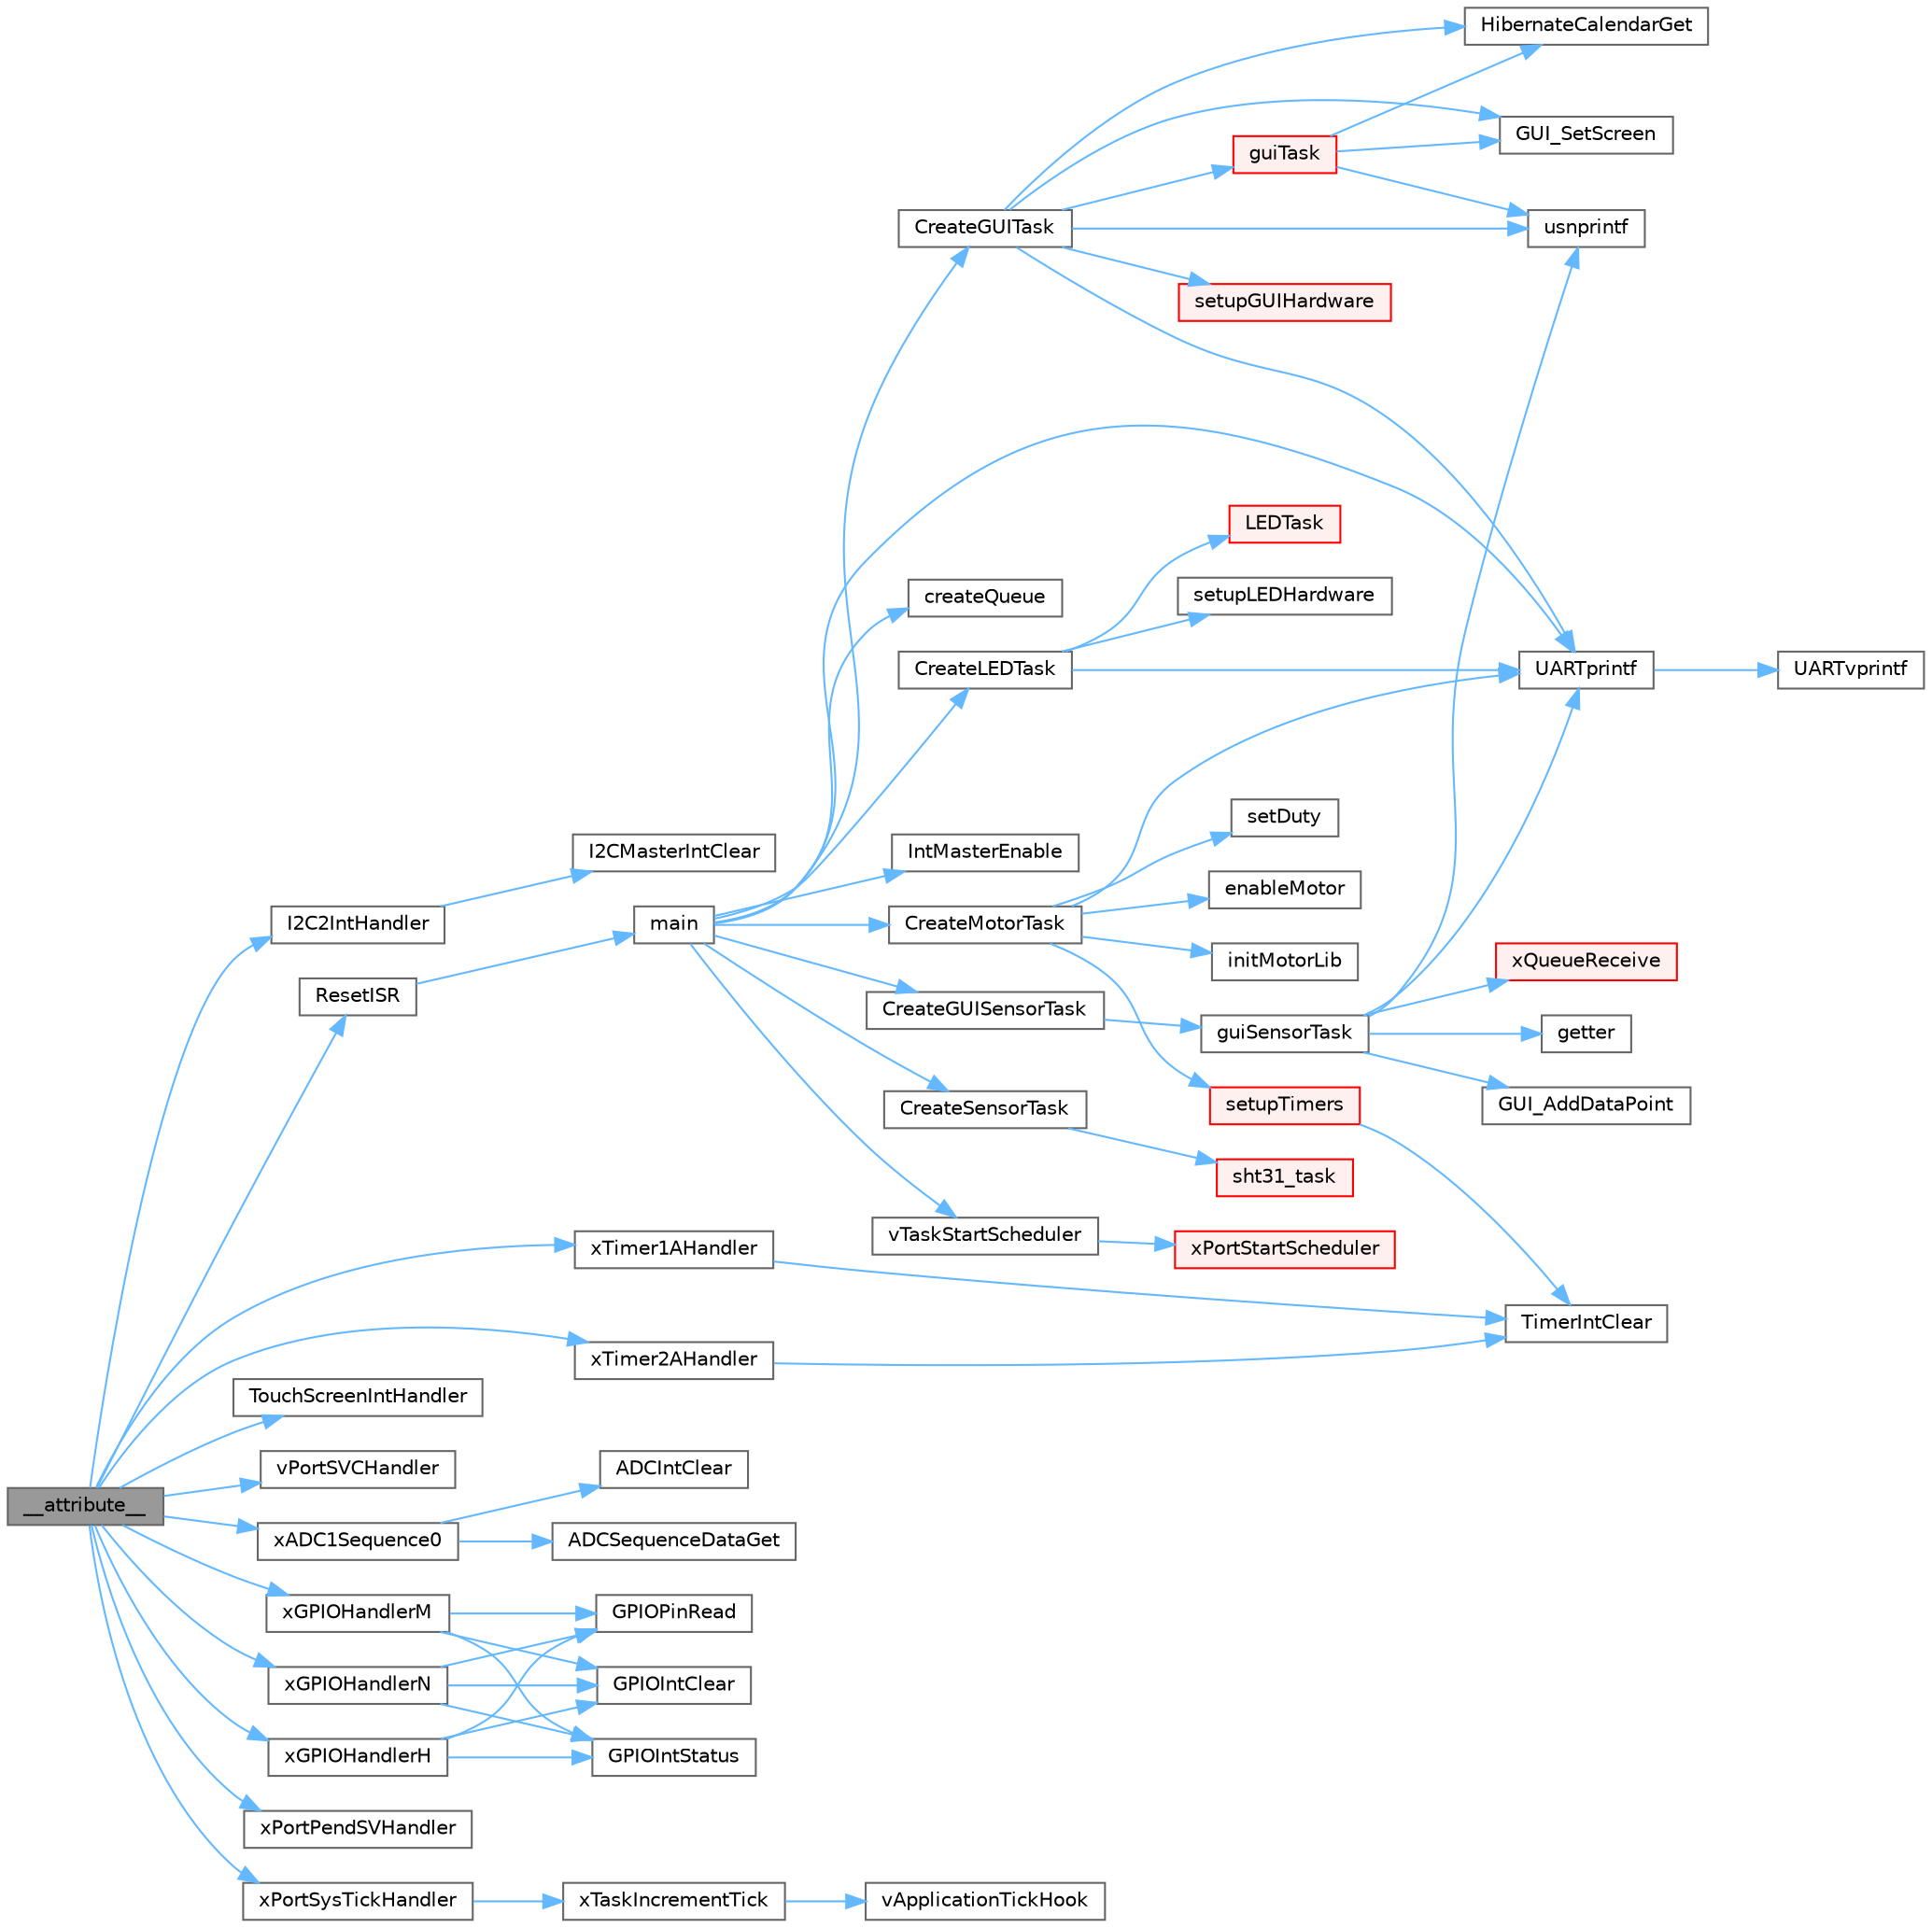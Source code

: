 digraph "__attribute__"
{
 // LATEX_PDF_SIZE
  bgcolor="transparent";
  edge [fontname=Helvetica,fontsize=10,labelfontname=Helvetica,labelfontsize=10];
  node [fontname=Helvetica,fontsize=10,shape=box,height=0.2,width=0.4];
  rankdir="LR";
  Node1 [id="Node000001",label="__attribute__",height=0.2,width=0.4,color="gray40", fillcolor="grey60", style="filled", fontcolor="black",tooltip=" "];
  Node1 -> Node2 [id="edge1_Node000001_Node000002",color="steelblue1",style="solid",tooltip=" "];
  Node2 [id="Node000002",label="I2C2IntHandler",height=0.2,width=0.4,color="grey40", fillcolor="white", style="filled",URL="$group__sensor.html#ga21bbeb5d498eb3c586eed3438346602c",tooltip="I2C2 interrupt handler."];
  Node2 -> Node3 [id="edge2_Node000002_Node000003",color="steelblue1",style="solid",tooltip=" "];
  Node3 [id="Node000003",label="I2CMasterIntClear",height=0.2,width=0.4,color="grey40", fillcolor="white", style="filled",URL="$group__i2c__api.html#gae50c838fb4a1b1eb0a343b5e5e0977d7",tooltip=" "];
  Node1 -> Node4 [id="edge3_Node000001_Node000004",color="steelblue1",style="solid",tooltip=" "];
  Node4 [id="Node000004",label="ResetISR",height=0.2,width=0.4,color="grey40", fillcolor="white", style="filled",URL="$startup__gcc_8c.html#a516ff8924be921fa3a1bb7754b1f5734",tooltip=" "];
  Node4 -> Node5 [id="edge4_Node000004_Node000005",color="steelblue1",style="solid",tooltip=" "];
  Node5 [id="Node000005",label="main",height=0.2,width=0.4,color="grey40", fillcolor="white", style="filled",URL="$main_8c.html#a840291bc02cba5474a4cb46a9b9566fe",tooltip="Starting function, that call the initialization functions."];
  Node5 -> Node6 [id="edge5_Node000005_Node000006",color="steelblue1",style="solid",tooltip=" "];
  Node6 [id="Node000006",label="CreateGUISensorTask",height=0.2,width=0.4,color="grey40", fillcolor="white", style="filled",URL="$gui_8c.html#a1ecbba48d1a4cd81b919180de24283de",tooltip=" "];
  Node6 -> Node7 [id="edge6_Node000006_Node000007",color="steelblue1",style="solid",tooltip=" "];
  Node7 [id="Node000007",label="guiSensorTask",height=0.2,width=0.4,color="grey40", fillcolor="white", style="filled",URL="$gui_8c.html#ad27d0c66bb548fc273cfc6a59c298b12",tooltip=" "];
  Node7 -> Node8 [id="edge7_Node000007_Node000008",color="steelblue1",style="solid",tooltip=" "];
  Node8 [id="Node000008",label="getter",height=0.2,width=0.4,color="grey40", fillcolor="white", style="filled",URL="$group__shared.html#ga8091ec7b192391ed9010006324645373",tooltip="Retrieves a copy of the shared value in a thread-safe manner."];
  Node7 -> Node9 [id="edge8_Node000007_Node000009",color="steelblue1",style="solid",tooltip=" "];
  Node9 [id="Node000009",label="GUI_AddDataPoint",height=0.2,width=0.4,color="grey40", fillcolor="white", style="filled",URL="$group__gui.html#ga7e1d73815f1971736537b8008750f7dc",tooltip="Adds a new data point to the active plot's circular buffer."];
  Node7 -> Node10 [id="edge9_Node000007_Node000010",color="steelblue1",style="solid",tooltip=" "];
  Node10 [id="Node000010",label="UARTprintf",height=0.2,width=0.4,color="grey40", fillcolor="white", style="filled",URL="$group__uartstdio__api.html#ga9df4748a317174f7cf3c20ffc072abb0",tooltip=" "];
  Node10 -> Node11 [id="edge10_Node000010_Node000011",color="steelblue1",style="solid",tooltip=" "];
  Node11 [id="Node000011",label="UARTvprintf",height=0.2,width=0.4,color="grey40", fillcolor="white", style="filled",URL="$uartstdio_8h.html#ac24c8a911d71d799981ea44353f472de",tooltip=" "];
  Node7 -> Node12 [id="edge11_Node000007_Node000012",color="steelblue1",style="solid",tooltip=" "];
  Node12 [id="Node000012",label="usnprintf",height=0.2,width=0.4,color="grey40", fillcolor="white", style="filled",URL="$group__ustdlib__api.html#ga09b6644d4db11375176cb8cc8598c4e5",tooltip=" "];
  Node7 -> Node13 [id="edge12_Node000007_Node000013",color="steelblue1",style="solid",tooltip=" "];
  Node13 [id="Node000013",label="xQueueReceive",height=0.2,width=0.4,color="red", fillcolor="#FFF0F0", style="filled",URL="$queue_8c.html#ad0a166f3b1219a5e37e31f8090d4800d",tooltip=" "];
  Node5 -> Node23 [id="edge13_Node000005_Node000023",color="steelblue1",style="solid",tooltip=" "];
  Node23 [id="Node000023",label="CreateGUITask",height=0.2,width=0.4,color="grey40", fillcolor="white", style="filled",URL="$gui_8c.html#ae4a47c23309c2130fe19568576a30e6f",tooltip="Creates the GUI task and initializes the display."];
  Node23 -> Node24 [id="edge14_Node000023_Node000024",color="steelblue1",style="solid",tooltip=" "];
  Node24 [id="Node000024",label="GUI_SetScreen",height=0.2,width=0.4,color="grey40", fillcolor="white", style="filled",URL="$gui_8c.html#a1d504a75a2f7ceafd79d4f4c6b21dbf1",tooltip="Sets the current GUI screen."];
  Node23 -> Node25 [id="edge15_Node000023_Node000025",color="steelblue1",style="solid",tooltip=" "];
  Node25 [id="Node000025",label="guiTask",height=0.2,width=0.4,color="red", fillcolor="#FFF0F0", style="filled",URL="$gui_8c.html#a6819e5ebb843503757f113b4d38a963b",tooltip="GUI FreeRTOS Task Processes widget message queue at ~30Hz."];
  Node25 -> Node24 [id="edge16_Node000025_Node000024",color="steelblue1",style="solid",tooltip=" "];
  Node25 -> Node27 [id="edge17_Node000025_Node000027",color="steelblue1",style="solid",tooltip=" "];
  Node27 [id="Node000027",label="HibernateCalendarGet",height=0.2,width=0.4,color="grey40", fillcolor="white", style="filled",URL="$group__hibernate__api.html#ga4da64c0e43404419a1c4c84d845d45b2",tooltip=" "];
  Node25 -> Node12 [id="edge18_Node000025_Node000012",color="steelblue1",style="solid",tooltip=" "];
  Node23 -> Node27 [id="edge19_Node000023_Node000027",color="steelblue1",style="solid",tooltip=" "];
  Node23 -> Node33 [id="edge20_Node000023_Node000033",color="steelblue1",style="solid",tooltip=" "];
  Node33 [id="Node000033",label="setupGUIHardware",height=0.2,width=0.4,color="red", fillcolor="#FFF0F0", style="filled",URL="$gui_8c.html#ab10d5e7d96297855a1976f6f11baa909",tooltip="Initializes the GUI hardware and display context."];
  Node23 -> Node10 [id="edge21_Node000023_Node000010",color="steelblue1",style="solid",tooltip=" "];
  Node23 -> Node12 [id="edge22_Node000023_Node000012",color="steelblue1",style="solid",tooltip=" "];
  Node5 -> Node60 [id="edge23_Node000005_Node000060",color="steelblue1",style="solid",tooltip=" "];
  Node60 [id="Node000060",label="CreateLEDTask",height=0.2,width=0.4,color="grey40", fillcolor="white", style="filled",URL="$gui_8c.html#a79c4a29319e1fd9f1b1513cc1b46fef3",tooltip=" "];
  Node60 -> Node61 [id="edge24_Node000060_Node000061",color="steelblue1",style="solid",tooltip=" "];
  Node61 [id="Node000061",label="LEDTask",height=0.2,width=0.4,color="red", fillcolor="#FFF0F0", style="filled",URL="$gui_8c.html#af6d5fcca417964389239771abcf66940",tooltip=" "];
  Node60 -> Node62 [id="edge25_Node000060_Node000062",color="steelblue1",style="solid",tooltip=" "];
  Node62 [id="Node000062",label="setupLEDHardware",height=0.2,width=0.4,color="grey40", fillcolor="white", style="filled",URL="$gui_8c.html#ae3079aec5dd078c803a5a47fa566d283",tooltip=" "];
  Node60 -> Node10 [id="edge26_Node000060_Node000010",color="steelblue1",style="solid",tooltip=" "];
  Node5 -> Node63 [id="edge27_Node000005_Node000063",color="steelblue1",style="solid",tooltip=" "];
  Node63 [id="Node000063",label="CreateMotorTask",height=0.2,width=0.4,color="grey40", fillcolor="white", style="filled",URL="$group__motor.html#ga17acdc6905b68b45c67aa61fe958f688",tooltip="Create Motor Control Tasks."];
  Node63 -> Node64 [id="edge28_Node000063_Node000064",color="steelblue1",style="solid",tooltip=" "];
  Node64 [id="Node000064",label="enableMotor",height=0.2,width=0.4,color="grey40", fillcolor="white", style="filled",URL="$motorlib_8h.html#ad4c5f85964505556f9cbcf76028a8905",tooltip="Enables Motor Drive by setting enable pin to low."];
  Node63 -> Node65 [id="edge29_Node000063_Node000065",color="steelblue1",style="solid",tooltip=" "];
  Node65 [id="Node000065",label="initMotorLib",height=0.2,width=0.4,color="grey40", fillcolor="white", style="filled",URL="$motorlib_8h.html#a74c4151f97d669bd0767f3a90d38fb32",tooltip="Initialise GPIO and PWM module to ensure correct setup of High/Low side pins."];
  Node63 -> Node66 [id="edge30_Node000063_Node000066",color="steelblue1",style="solid",tooltip=" "];
  Node66 [id="Node000066",label="setDuty",height=0.2,width=0.4,color="grey40", fillcolor="white", style="filled",URL="$motorlib_8h.html#a2787833597cc85b70a8dea4657ccfa12",tooltip="This function sets the duty cycle of the high side PWM lines."];
  Node63 -> Node67 [id="edge31_Node000063_Node000067",color="steelblue1",style="solid",tooltip=" "];
  Node67 [id="Node000067",label="setupTimers",height=0.2,width=0.4,color="red", fillcolor="#FFF0F0", style="filled",URL="$group__motor.html#gaf30c012c92bdd66716137298e1f7e198",tooltip="Configure Timer1 for RPM ramping control."];
  Node67 -> Node69 [id="edge32_Node000067_Node000069",color="steelblue1",style="solid",tooltip=" "];
  Node69 [id="Node000069",label="TimerIntClear",height=0.2,width=0.4,color="grey40", fillcolor="white", style="filled",URL="$group__timer__api.html#ga57384a0128e97c9059b9a6b5152486c6",tooltip=" "];
  Node63 -> Node10 [id="edge33_Node000063_Node000010",color="steelblue1",style="solid",tooltip=" "];
  Node5 -> Node71 [id="edge34_Node000005_Node000071",color="steelblue1",style="solid",tooltip=" "];
  Node71 [id="Node000071",label="createQueue",height=0.2,width=0.4,color="grey40", fillcolor="white", style="filled",URL="$group__shared.html#gaf6e2415730d93fc672b616f76298a5d3",tooltip="Creates a queue used for inter-task communication."];
  Node5 -> Node72 [id="edge35_Node000005_Node000072",color="steelblue1",style="solid",tooltip=" "];
  Node72 [id="Node000072",label="CreateSensorTask",height=0.2,width=0.4,color="grey40", fillcolor="white", style="filled",URL="$sensors_8c.html#a709e570f3f26940787168ce709cd3846",tooltip="Create and initialize all sensor tasks."];
  Node72 -> Node73 [id="edge36_Node000072_Node000073",color="steelblue1",style="solid",tooltip=" "];
  Node73 [id="Node000073",label="sht31_task",height=0.2,width=0.4,color="red", fillcolor="#FFF0F0", style="filled",URL="$group__sensor.html#gad9feeb37626caf779d5dfd155187a077",tooltip="SHT31 temperature and humidity sensor task."];
  Node5 -> Node80 [id="edge37_Node000005_Node000080",color="steelblue1",style="solid",tooltip=" "];
  Node80 [id="Node000080",label="IntMasterEnable",height=0.2,width=0.4,color="grey40", fillcolor="white", style="filled",URL="$interrupt_8h.html#a8321cf21088e200350d36827ecc6dad3",tooltip=" "];
  Node5 -> Node10 [id="edge38_Node000005_Node000010",color="steelblue1",style="solid",tooltip=" "];
  Node5 -> Node81 [id="edge39_Node000005_Node000081",color="steelblue1",style="solid",tooltip=" "];
  Node81 [id="Node000081",label="vTaskStartScheduler",height=0.2,width=0.4,color="grey40", fillcolor="white", style="filled",URL="$tasks_8c.html#a598661cdd2a6af95a077245d11e3d142",tooltip=" "];
  Node81 -> Node82 [id="edge40_Node000081_Node000082",color="steelblue1",style="solid",tooltip=" "];
  Node82 [id="Node000082",label="xPortStartScheduler",height=0.2,width=0.4,color="red", fillcolor="#FFF0F0", style="filled",URL="$port_8c.html#ade5a8c6666e7413a0355cc252029c5c6",tooltip=" "];
  Node1 -> Node85 [id="edge41_Node000001_Node000085",color="steelblue1",style="solid",tooltip=" "];
  Node85 [id="Node000085",label="TouchScreenIntHandler",height=0.2,width=0.4,color="grey40", fillcolor="white", style="filled",URL="$group__touch__api.html#ga77ea6f48d4e85fc17ce57a2efb1e36d3",tooltip=" "];
  Node1 -> Node86 [id="edge42_Node000001_Node000086",color="steelblue1",style="solid",tooltip=" "];
  Node86 [id="Node000086",label="vPortSVCHandler",height=0.2,width=0.4,color="grey40", fillcolor="white", style="filled",URL="$port_8c.html#a859e86b6143d6bc4cf96b2867f408c75",tooltip=" "];
  Node1 -> Node87 [id="edge43_Node000001_Node000087",color="steelblue1",style="solid",tooltip=" "];
  Node87 [id="Node000087",label="xADC1Sequence0",height=0.2,width=0.4,color="grey40", fillcolor="white", style="filled",URL="$group__motor.html#ga45bc1614b4a08f093abf9970405eff4f",tooltip="ADC1 Sequence 0 Interrupt Handler."];
  Node87 -> Node88 [id="edge44_Node000087_Node000088",color="steelblue1",style="solid",tooltip=" "];
  Node88 [id="Node000088",label="ADCIntClear",height=0.2,width=0.4,color="grey40", fillcolor="white", style="filled",URL="$group__adc__api.html#ga207d2cf2a807efe846f15200462166b0",tooltip=" "];
  Node87 -> Node89 [id="edge45_Node000087_Node000089",color="steelblue1",style="solid",tooltip=" "];
  Node89 [id="Node000089",label="ADCSequenceDataGet",height=0.2,width=0.4,color="grey40", fillcolor="white", style="filled",URL="$group__adc__api.html#gab6fb9d66d42093d8cf3a9ab58419fa38",tooltip=" "];
  Node1 -> Node90 [id="edge46_Node000001_Node000090",color="steelblue1",style="solid",tooltip=" "];
  Node90 [id="Node000090",label="xGPIOHandlerH",height=0.2,width=0.4,color="grey40", fillcolor="white", style="filled",URL="$group__motor.html#gafcf62509553f63c5a7bf44e7d61c960b",tooltip="GPIO Port H Interrupt Handler."];
  Node90 -> Node91 [id="edge47_Node000090_Node000091",color="steelblue1",style="solid",tooltip=" "];
  Node91 [id="Node000091",label="GPIOIntClear",height=0.2,width=0.4,color="grey40", fillcolor="white", style="filled",URL="$gpio_8h.html#a4d7113b768f5f06688b9900ede78f49b",tooltip=" "];
  Node90 -> Node92 [id="edge48_Node000090_Node000092",color="steelblue1",style="solid",tooltip=" "];
  Node92 [id="Node000092",label="GPIOIntStatus",height=0.2,width=0.4,color="grey40", fillcolor="white", style="filled",URL="$gpio_8h.html#a485286f97c72010d86f3643454bdac12",tooltip=" "];
  Node90 -> Node93 [id="edge49_Node000090_Node000093",color="steelblue1",style="solid",tooltip=" "];
  Node93 [id="Node000093",label="GPIOPinRead",height=0.2,width=0.4,color="grey40", fillcolor="white", style="filled",URL="$gpio_8h.html#af48b907fe6f6cb18045a12c68b4372cc",tooltip=" "];
  Node1 -> Node94 [id="edge50_Node000001_Node000094",color="steelblue1",style="solid",tooltip=" "];
  Node94 [id="Node000094",label="xGPIOHandlerM",height=0.2,width=0.4,color="grey40", fillcolor="white", style="filled",URL="$group__motor.html#gaf3d16f19c3510a10f87fc0bcf1e57918",tooltip="GPIO Port M Interrupt Handler."];
  Node94 -> Node91 [id="edge51_Node000094_Node000091",color="steelblue1",style="solid",tooltip=" "];
  Node94 -> Node92 [id="edge52_Node000094_Node000092",color="steelblue1",style="solid",tooltip=" "];
  Node94 -> Node93 [id="edge53_Node000094_Node000093",color="steelblue1",style="solid",tooltip=" "];
  Node1 -> Node95 [id="edge54_Node000001_Node000095",color="steelblue1",style="solid",tooltip=" "];
  Node95 [id="Node000095",label="xGPIOHandlerN",height=0.2,width=0.4,color="grey40", fillcolor="white", style="filled",URL="$group__motor.html#gab522aa5b63f839693f4c5f1da54dde72",tooltip="GPIO Port N Interrupt Handler."];
  Node95 -> Node91 [id="edge55_Node000095_Node000091",color="steelblue1",style="solid",tooltip=" "];
  Node95 -> Node92 [id="edge56_Node000095_Node000092",color="steelblue1",style="solid",tooltip=" "];
  Node95 -> Node93 [id="edge57_Node000095_Node000093",color="steelblue1",style="solid",tooltip=" "];
  Node1 -> Node96 [id="edge58_Node000001_Node000096",color="steelblue1",style="solid",tooltip=" "];
  Node96 [id="Node000096",label="xPortPendSVHandler",height=0.2,width=0.4,color="grey40", fillcolor="white", style="filled",URL="$port_8c.html#a4e6b17b7b6e1a92564afdeff7e9dba91",tooltip=" "];
  Node1 -> Node97 [id="edge59_Node000001_Node000097",color="steelblue1",style="solid",tooltip=" "];
  Node97 [id="Node000097",label="xPortSysTickHandler",height=0.2,width=0.4,color="grey40", fillcolor="white", style="filled",URL="$port_8c.html#a78100b2d36913d0b45565be8975e5de8",tooltip=" "];
  Node97 -> Node21 [id="edge60_Node000097_Node000021",color="steelblue1",style="solid",tooltip=" "];
  Node21 [id="Node000021",label="xTaskIncrementTick",height=0.2,width=0.4,color="grey40", fillcolor="white", style="filled",URL="$tasks_8c.html#a54f31e9aef0eb7b87e48c7d68ecc84c1",tooltip=" "];
  Node21 -> Node22 [id="edge61_Node000021_Node000022",color="steelblue1",style="solid",tooltip=" "];
  Node22 [id="Node000022",label="vApplicationTickHook",height=0.2,width=0.4,color="grey40", fillcolor="white", style="filled",URL="$main_8c.html#a9ca051aa77e17583aa5a85d5de5c199a",tooltip="Hook function called on every RTOS tick interrupt."];
  Node1 -> Node98 [id="edge62_Node000001_Node000098",color="steelblue1",style="solid",tooltip=" "];
  Node98 [id="Node000098",label="xTimer1AHandler",height=0.2,width=0.4,color="grey40", fillcolor="white", style="filled",URL="$group__motor.html#gaa870854414570364019b53db97f40f86",tooltip="Timer 1A interrupt handler for RPM ramping."];
  Node98 -> Node69 [id="edge63_Node000098_Node000069",color="steelblue1",style="solid",tooltip=" "];
  Node1 -> Node99 [id="edge64_Node000001_Node000099",color="steelblue1",style="solid",tooltip=" "];
  Node99 [id="Node000099",label="xTimer2AHandler",height=0.2,width=0.4,color="grey40", fillcolor="white", style="filled",URL="$gui_8c.html#a498ec2f6040954cead66104ccfd8e89b",tooltip="Timer2A interrupt handler for GUI timing."];
  Node99 -> Node69 [id="edge65_Node000099_Node000069",color="steelblue1",style="solid",tooltip=" "];
}
